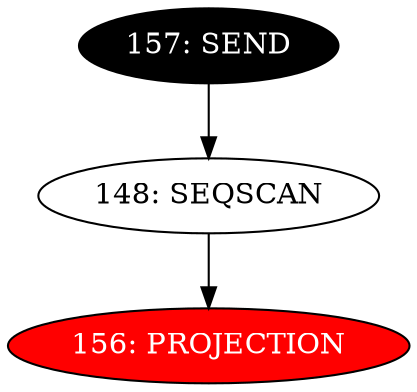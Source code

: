 digraph name {
148 [label="148: SEQSCAN" ];
148 -> 156;
156 [label="156: PROJECTION" fontcolor="white" style="filled" fillcolor="red"];
157 [label="157: SEND" fontcolor="white" style="filled" fillcolor="black"];
157 -> 148;

}

